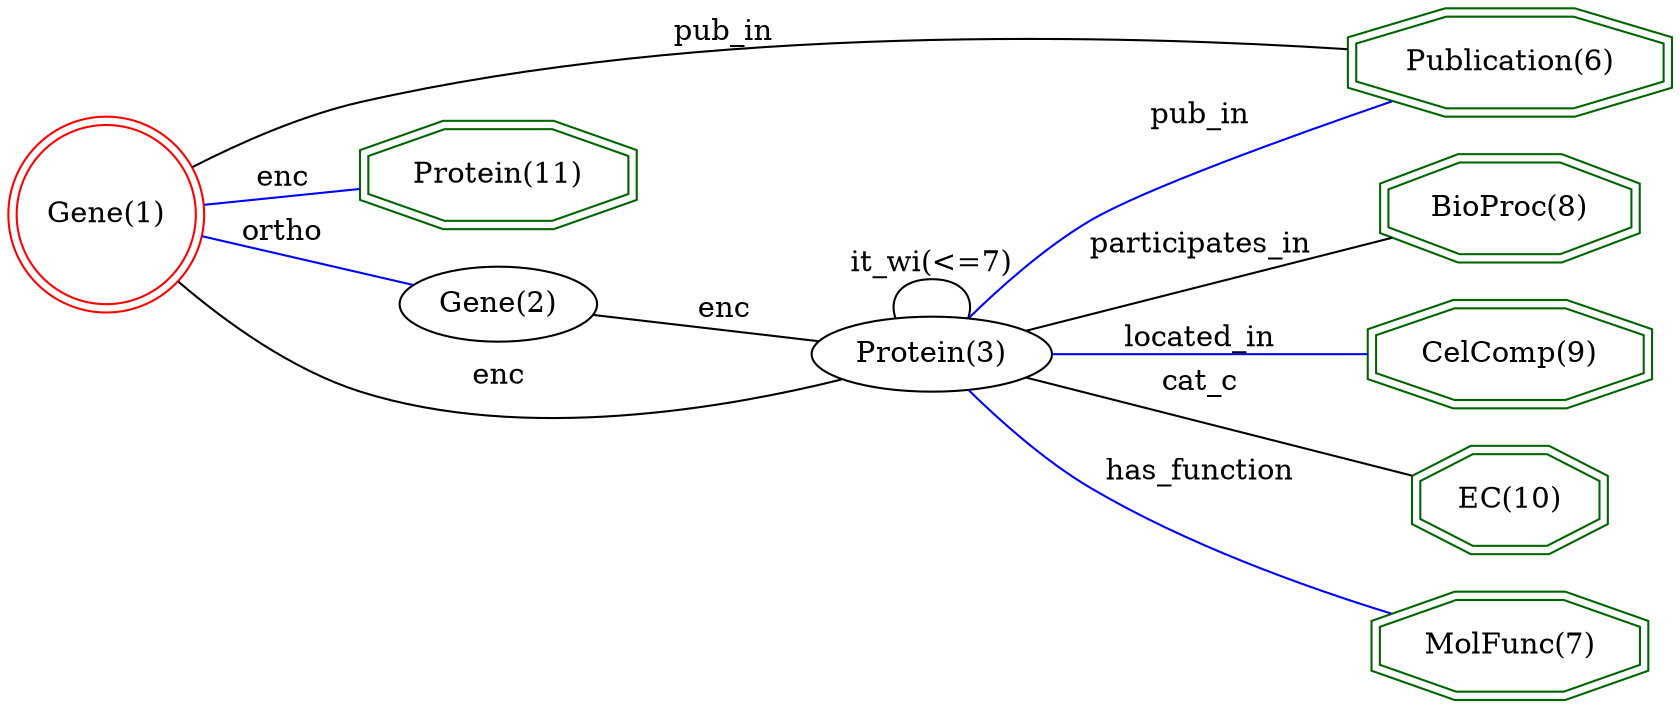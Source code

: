 digraph {
	graph [_draw_="c 9 -#fffffe00 C 7 -#ffffff P 4 0 0 0 294 692.72 294 692.72 0 ",
		bb="0,0,692.72,294",
		dpi=96,
		rankdir=LR,
		xdotversion=1.7
	];
	node [label="\N"];
	"BioProc(8)"	[_draw_="c 7 -#006400 p 8 676.47 200.54 676.47 215.46 645.16 226 600.87 226 569.56 215.46 569.56 200.54 600.87 190 645.16 190 c 7 -#006400 \
p 8 680.47 197.67 680.47 218.33 645.81 230 600.22 230 565.56 218.33 565.56 197.67 600.22 186 645.81 186 ",
		_ldraw_="F 14 11 -Times-Roman c 7 -#000000 T 623.02 203.8 0 62.21 10 -BioProc(8) ",
		color=darkgreen,
		height=0.61111,
		pos="623.02,208",
		shape=doubleoctagon,
		width=1.5966];
	"CelComp(9)"	[_draw_="c 7 -#006400 p 8 681.62 138.54 681.62 153.46 647.29 164 598.74 164 564.41 153.46 564.41 138.54 598.74 128 647.29 128 c 7 -#006400 \
p 8 685.61 135.59 685.61 156.41 647.89 168 598.14 168 560.42 156.41 560.42 135.59 598.14 124 647.89 124 ",
		_ldraw_="F 14 11 -Times-Roman c 7 -#000000 T 623.02 141.8 0 69.99 10 -CelComp(9) ",
		color=darkgreen,
		height=0.61111,
		pos="623.02,146",
		shape=doubleoctagon,
		width=1.7443];
	"EC(10)"	[_draw_="c 7 -#006400 p 8 662.24 76.54 662.24 91.46 639.26 102 606.77 102 583.79 91.46 583.79 76.54 606.77 66 639.26 66 c 7 -#006400 p 8 \
666.25 73.98 666.25 94.02 640.14 106 605.89 106 579.78 94.02 579.78 73.98 605.89 62 640.14 62 ",
		_ldraw_="F 14 11 -Times-Roman c 7 -#000000 T 623.02 79.8 0 41.21 6 -EC(10) ",
		color=darkgreen,
		height=0.61111,
		pos="623.02,84",
		shape=doubleoctagon,
		width=1.1977];
	"MolFunc(7)"	[_draw_="c 7 -#006400 p 8 680.41 14.54 680.41 29.46 646.79 40 599.24 40 565.62 29.46 565.62 14.54 599.24 4 646.79 4 c 7 -#006400 p 8 684.42 \
11.61 684.42 32.39 647.4 44 598.63 44 561.61 32.39 561.61 11.61 598.63 0 647.4 0 ",
		_ldraw_="F 14 11 -Times-Roman c 7 -#000000 T 623.02 17.8 0 67.66 10 -MolFunc(7) ",
		color=darkgreen,
		height=0.61111,
		pos="623.02,22",
		shape=doubleoctagon,
		width=1.7];
	"Publication(6)"	[_draw_="c 7 -#006400 p 8 688.91 264.54 688.91 279.46 650.31 290 595.72 290 557.12 279.46 557.12 264.54 595.72 254 650.31 254 c 7 -#006400 \
p 8 692.92 261.49 692.92 282.51 650.85 294 595.18 294 553.11 282.51 553.11 261.49 595.18 250 650.85 250 ",
		_ldraw_="F 14 11 -Times-Roman c 7 -#000000 T 623.02 267.8 0 80.1 14 -Publication(6) ",
		color=darkgreen,
		height=0.61111,
		pos="623.02,272",
		shape=doubleoctagon,
		width=1.9362];
	"Gene(1)"	[_draw_="c 7 -#ff0000 e 43.08 204 39.15 39.15 c 7 -#ff0000 e 43.08 204 43.15 43.15 ",
		_ldraw_="F 14 11 -Times-Roman c 7 -#000000 T 43.08 199.8 0 45.86 7 -Gene(1) ",
		color=red,
		height=1.1966,
		pos="43.077,204",
		shape=doublecircle,
		width=1.1966];
	"Gene(1)" -> "Publication(6)"	[_draw_="c 7 -#000000 B 7 80.6 225.41 100.84 236.11 126.86 248.03 151.71 254 291.14 287.5 460.43 283.53 553.11 277.72 ",
		_ldraw_="F 14 11 -Times-Roman c 7 -#000000 T 305.52 280.8 0 38.89 6 -pub_in ",
		arrowhead=none,
		color=black,
		label=pub_in,
		lp="305.52,285",
		pos="80.599,225.41 100.84,236.11 126.86,248.03 151.71,254 291.14,287.5 460.43,283.53 553.11,277.72"];
	"Protein(11)"	[_draw_="c 7 -#006400 p 8 264.25 215.54 264.25 230.46 232.41 241 187.38 241 155.53 230.46 155.53 215.54 187.38 205 232.41 205 c 7 -#006400 \
p 8 268.27 212.66 268.27 233.34 233.06 245 186.73 245 151.52 233.34 151.52 212.66 186.73 201 233.06 201 ",
		_ldraw_="F 14 11 -Times-Roman c 7 -#000000 T 209.89 218.8 0 63.25 11 -Protein(11) ",
		color=darkgreen,
		height=0.61111,
		pos="209.89,223",
		shape=doubleoctagon,
		width=1.6163];
	"Gene(1)" -> "Protein(11)"	[_draw_="c 7 -#0000ff B 4 86.09 208.84 105.93 211.13 129.92 213.9 151.41 216.37 ",
		_ldraw_="F 14 11 -Times-Roman c 7 -#000000 T 118.93 216.8 0 19.43 3 -enc ",
		arrowhead=none,
		color=blue,
		label=enc,
		lp="118.93,221",
		pos="86.093,208.84 105.93,211.13 129.92,213.9 151.41,216.37"];
	"Gene(2)"	[_draw_="c 7 -#000000 e 209.89 165 39.15 18 ",
		_ldraw_="F 14 11 -Times-Roman c 7 -#000000 T 209.89 160.8 0 45.86 7 -Gene(2) ",
		height=0.5,
		pos="209.89,165",
		width=1.0855];
	"Gene(1)" -> "Gene(2)"	[_draw_="c 7 -#0000ff B 4 85.24 194.26 112.89 187.72 148.89 179.2 174.91 173.04 ",
		_ldraw_="F 14 11 -Times-Roman c 7 -#000000 T 118.93 191.8 0 29.55 5 -ortho ",
		arrowhead=none,
		color=blue,
		label=ortho,
		lp="118.93,196",
		pos="85.242,194.26 112.89,187.72 148.89,179.2 174.91,173.04"];
	"Protein(3)"	[_draw_="c 7 -#000000 e 388.93 146 45.93 18 ",
		_ldraw_="F 14 11 -Times-Roman c 7 -#000000 T 388.93 141.8 0 56.77 10 -Protein(3) ",
		height=0.5,
		pos="388.93,146",
		width=1.2768];
	"Gene(1)" -> "Protein(3)"	[_draw_="c 7 -#000000 B 7 73.93 173.49 93.99 155.26 122.09 133.8 151.71 124 220.72 101.16 306.86 120.27 353.71 134.34 ",
		_ldraw_="F 14 11 -Times-Roman c 7 -#000000 T 209.89 126.8 0 19.43 3 -enc ",
		arrowhead=none,
		color=black,
		label=enc,
		lp="209.89,131",
		pos="73.93,173.49 93.987,155.26 122.09,133.8 151.71,124 220.72,101.16 306.86,120.27 353.71,134.34"];
	"Gene(2)" -> "Protein(3)"	[_draw_="c 7 -#000000 B 4 248.01 161.02 276.09 158 314.74 153.85 344.31 150.68 ",
		_ldraw_="F 14 11 -Times-Roman c 7 -#000000 T 305.52 158.8 0 19.43 3 -enc ",
		arrowhead=none,
		color=black,
		label=enc,
		lp="305.52,163",
		pos="248.01,161.02 276.09,158 314.74,153.85 344.31,150.68"];
	"Protein(3)" -> "BioProc(8)"	[_draw_="c 7 -#000000 B 7 426.52 156.62 435.16 159.08 444.34 161.66 452.9 164 492.85 174.91 538.28 186.69 571.98 195.32 ",
		_ldraw_="F 14 11 -Times-Roman c 7 -#000000 T 494.1 186.8 0 82.41 15 -participates_in ",
		arrowhead=none,
		color=black,
		label=participates_in,
		lp="494.1,191",
		pos="426.52,156.62 435.16,159.08 444.34,161.66 452.9,164 492.85,174.91 538.28,186.69 571.98,195.32"];
	"Protein(3)" -> "CelComp(9)"	[_draw_="c 7 -#0000ff B 4 434.96 146 470.55 146 520.62 146 560 146 ",
		_ldraw_="F 14 11 -Times-Roman c 7 -#000000 T 494.1 148.8 0 58.31 10 -located_in ",
		arrowhead=none,
		color=blue,
		label=located_in,
		lp="494.1,153",
		pos="434.96,146 470.55,146 520.62,146 560,146"];
	"Protein(3)" -> "EC(10)"	[_draw_="c 7 -#000000 B 7 426.52 135.38 435.16 132.92 444.34 130.34 452.9 128 496.36 116.14 546.31 103.23 580.59 94.48 ",
		_ldraw_="F 14 11 -Times-Roman c 7 -#000000 T 494.1 130.8 0 29.53 5 -cat_c ",
		arrowhead=none,
		color=black,
		label=cat_c,
		lp="494.1,135",
		pos="426.52,135.38 435.16,132.92 444.34,130.34 452.9,128 496.36,116.14 546.31,103.23 580.59,94.484"];
	"Protein(3)" -> "MolFunc(7)"	[_draw_="c 7 -#0000ff B 7 405.77 129.08 417.8 116.97 435.24 100.94 452.9 90 491.1 66.34 538.95 48 574 36.37 ",
		_ldraw_="F 14 11 -Times-Roman c 7 -#000000 T 494.1 92.8 0 72.32 12 -has_function ",
		arrowhead=none,
		color=blue,
		label=has_function,
		lp="494.1,97",
		pos="405.77,129.08 417.8,116.97 435.24,100.94 452.9,90 491.1,66.336 538.95,48.002 574,36.366"];
	"Protein(3)" -> "Publication(6)"	[_draw_="c 7 -#0000ff B 7 405.8 162.86 417.85 174.95 435.29 190.97 452.9 202 490.33 225.45 536.97 244.07 571.78 256.2 ",
		_ldraw_="F 14 11 -Times-Roman c 7 -#000000 T 494.1 243.8 0 38.89 6 -pub_in ",
		arrowhead=none,
		color=blue,
		label=pub_in,
		lp="494.1,248",
		pos="405.8,162.86 417.85,174.95 435.29,190.97 452.9,202 490.33,225.45 536.97,244.07 571.78,256.2"];
	"Protein(3)" -> "Protein(3)"	[_draw_="c 7 -#000000 B 7 374.29 163.41 371.56 173.09 376.44 182 388.93 182 401.43 182 406.31 173.09 403.57 163.41 ",
		_ldraw_="F 14 11 -Times-Roman c 7 -#000000 T 388.93 184.8 0 60.89 10 -it_wi(<=7) ",
		arrowhead=none,
		color=black,
		label="it_wi(<=7)",
		lp="388.93,189",
		pos="374.29,163.41 371.56,173.09 376.44,182 388.93,182 401.43,182 406.31,173.09 403.57,163.41"];
}
